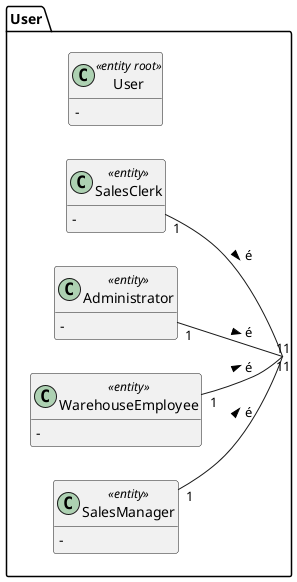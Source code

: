 @startuml
hide methods
left to right direction
skinparam classAttributeIconSize 0


package User <<Folder>>{
class User <<entity root>>{
  -
}

class SalesManager <<entity>>{
  -
}

class WarehouseEmployee <<entity>>{
  -
}

class Administrator <<entity>>{
 -
}

class SalesClerk <<entity>>{
  -
}
}

WarehouseEmployee "1" -- "1" User : é >
SalesManager "1" -- "1" User : é >
SalesClerk "1" -- "1" User : é >
Administrator "1" -- "1" User : é >


@enduml
